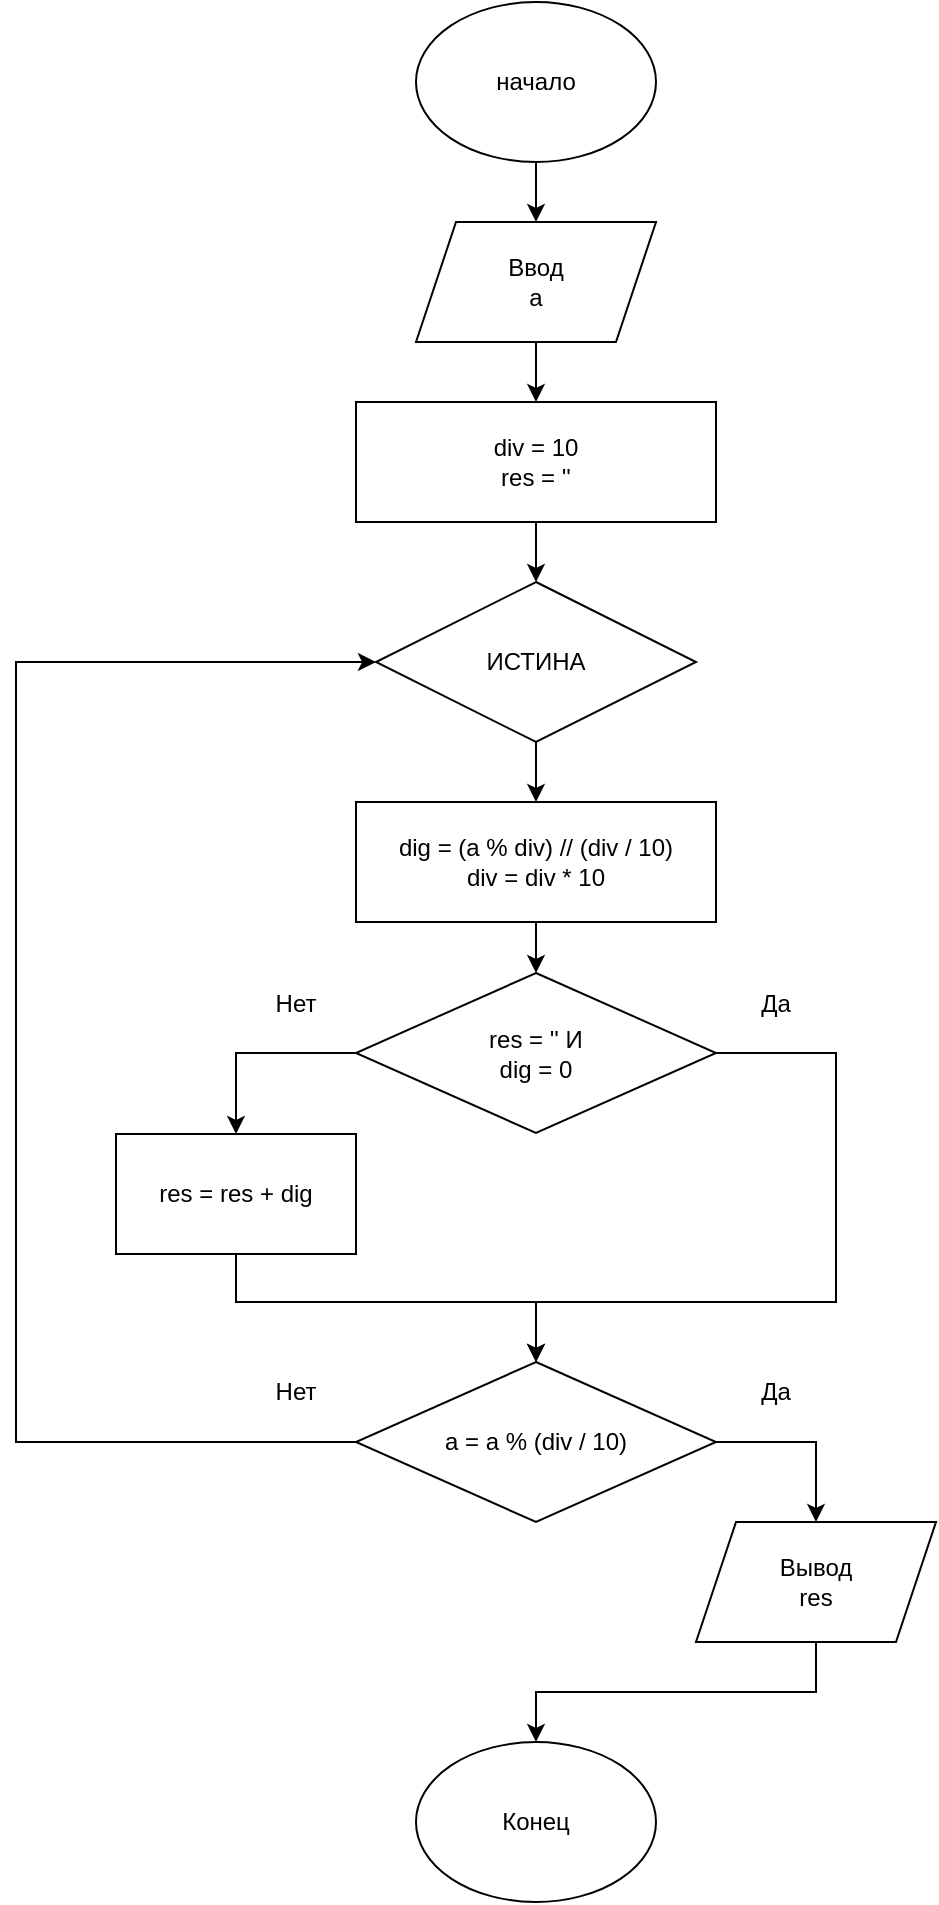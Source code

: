 <mxfile version="17.4.2" type="device"><diagram id="ap_qUzoG_6jc1vVxn7LV" name="Страница 1"><mxGraphModel dx="1102" dy="2194" grid="1" gridSize="10" guides="1" tooltips="1" connect="1" arrows="1" fold="1" page="1" pageScale="1" pageWidth="1654" pageHeight="1169" math="0" shadow="0"><root><mxCell id="0"/><mxCell id="1" parent="0"/><mxCell id="eg7cnTUsSC5JZm2xBTUS-22" value="" style="edgeStyle=orthogonalEdgeStyle;rounded=0;orthogonalLoop=1;jettySize=auto;html=1;" parent="1" source="eg7cnTUsSC5JZm2xBTUS-1" target="eg7cnTUsSC5JZm2xBTUS-2" edge="1"><mxGeometry relative="1" as="geometry"/></mxCell><mxCell id="eg7cnTUsSC5JZm2xBTUS-1" value="начало" style="ellipse;whiteSpace=wrap;html=1;" parent="1" vertex="1"><mxGeometry x="580" y="-1150" width="120" height="80" as="geometry"/></mxCell><mxCell id="eg7cnTUsSC5JZm2xBTUS-23" value="" style="edgeStyle=orthogonalEdgeStyle;rounded=0;orthogonalLoop=1;jettySize=auto;html=1;" parent="1" source="eg7cnTUsSC5JZm2xBTUS-2" target="eg7cnTUsSC5JZm2xBTUS-5" edge="1"><mxGeometry relative="1" as="geometry"/></mxCell><mxCell id="eg7cnTUsSC5JZm2xBTUS-2" value="Ввод&lt;br&gt;a" style="shape=parallelogram;perimeter=parallelogramPerimeter;whiteSpace=wrap;html=1;fixedSize=1;" parent="1" vertex="1"><mxGeometry x="580" y="-1040" width="120" height="60" as="geometry"/></mxCell><mxCell id="eg7cnTUsSC5JZm2xBTUS-28" style="edgeStyle=orthogonalEdgeStyle;rounded=0;orthogonalLoop=1;jettySize=auto;html=1;exitX=0.5;exitY=1;exitDx=0;exitDy=0;entryX=0.5;entryY=0;entryDx=0;entryDy=0;" parent="1" source="eg7cnTUsSC5JZm2xBTUS-4" target="eg7cnTUsSC5JZm2xBTUS-6" edge="1"><mxGeometry relative="1" as="geometry"/></mxCell><mxCell id="eg7cnTUsSC5JZm2xBTUS-4" value="dig = (a % div) // (div / 10)&lt;br&gt;div = div * 10" style="rounded=0;whiteSpace=wrap;html=1;" parent="1" vertex="1"><mxGeometry x="550" y="-750" width="180" height="60" as="geometry"/></mxCell><mxCell id="729iHlL4AvpxvyDKmxQG-2" value="" style="edgeStyle=orthogonalEdgeStyle;rounded=0;orthogonalLoop=1;jettySize=auto;html=1;" edge="1" parent="1" source="eg7cnTUsSC5JZm2xBTUS-5" target="729iHlL4AvpxvyDKmxQG-1"><mxGeometry relative="1" as="geometry"/></mxCell><mxCell id="eg7cnTUsSC5JZm2xBTUS-5" value="div = 10&lt;br&gt;res = ''" style="rounded=0;whiteSpace=wrap;html=1;" parent="1" vertex="1"><mxGeometry x="550" y="-950" width="180" height="60" as="geometry"/></mxCell><mxCell id="uoJjwhG1UTgxvD_5QFUc-3" style="edgeStyle=orthogonalEdgeStyle;rounded=0;orthogonalLoop=1;jettySize=auto;html=1;exitX=0;exitY=0.5;exitDx=0;exitDy=0;entryX=0.5;entryY=0;entryDx=0;entryDy=0;" parent="1" source="eg7cnTUsSC5JZm2xBTUS-6" target="uoJjwhG1UTgxvD_5QFUc-2" edge="1"><mxGeometry relative="1" as="geometry"/></mxCell><mxCell id="uoJjwhG1UTgxvD_5QFUc-6" style="edgeStyle=orthogonalEdgeStyle;rounded=0;orthogonalLoop=1;jettySize=auto;html=1;exitX=1;exitY=0.5;exitDx=0;exitDy=0;entryX=0.5;entryY=0;entryDx=0;entryDy=0;" parent="1" source="eg7cnTUsSC5JZm2xBTUS-6" target="uoJjwhG1UTgxvD_5QFUc-4" edge="1"><mxGeometry relative="1" as="geometry"><mxPoint x="640" y="-480" as="targetPoint"/><Array as="points"><mxPoint x="790" y="-624"/><mxPoint x="790" y="-500"/><mxPoint x="640" y="-500"/></Array></mxGeometry></mxCell><mxCell id="eg7cnTUsSC5JZm2xBTUS-6" value="res = '' И&lt;br&gt;dig = 0" style="rhombus;whiteSpace=wrap;html=1;" parent="1" vertex="1"><mxGeometry x="550" y="-664.5" width="180" height="80" as="geometry"/></mxCell><mxCell id="eg7cnTUsSC5JZm2xBTUS-11" value="Да" style="text;html=1;strokeColor=none;fillColor=none;align=center;verticalAlign=middle;whiteSpace=wrap;rounded=0;" parent="1" vertex="1"><mxGeometry x="730" y="-664.5" width="60" height="30" as="geometry"/></mxCell><mxCell id="eg7cnTUsSC5JZm2xBTUS-12" value="Нет" style="text;html=1;strokeColor=none;fillColor=none;align=center;verticalAlign=middle;whiteSpace=wrap;rounded=0;" parent="1" vertex="1"><mxGeometry x="490" y="-664.5" width="60" height="30" as="geometry"/></mxCell><mxCell id="eg7cnTUsSC5JZm2xBTUS-51" value="Конец" style="ellipse;whiteSpace=wrap;html=1;" parent="1" vertex="1"><mxGeometry x="580" y="-280" width="120" height="80" as="geometry"/></mxCell><mxCell id="uoJjwhG1UTgxvD_5QFUc-5" style="edgeStyle=orthogonalEdgeStyle;rounded=0;orthogonalLoop=1;jettySize=auto;html=1;exitX=0.5;exitY=1;exitDx=0;exitDy=0;entryX=0.5;entryY=0;entryDx=0;entryDy=0;" parent="1" source="uoJjwhG1UTgxvD_5QFUc-2" target="uoJjwhG1UTgxvD_5QFUc-4" edge="1"><mxGeometry relative="1" as="geometry"><Array as="points"><mxPoint x="490" y="-500"/><mxPoint x="640" y="-500"/></Array></mxGeometry></mxCell><mxCell id="uoJjwhG1UTgxvD_5QFUc-2" value="res = res + dig" style="rounded=0;whiteSpace=wrap;html=1;" parent="1" vertex="1"><mxGeometry x="430" y="-584" width="120" height="60" as="geometry"/></mxCell><mxCell id="uoJjwhG1UTgxvD_5QFUc-8" value="" style="edgeStyle=orthogonalEdgeStyle;rounded=0;orthogonalLoop=1;jettySize=auto;html=1;exitX=1;exitY=0.5;exitDx=0;exitDy=0;" parent="1" source="uoJjwhG1UTgxvD_5QFUc-4" target="uoJjwhG1UTgxvD_5QFUc-7" edge="1"><mxGeometry relative="1" as="geometry"/></mxCell><mxCell id="uoJjwhG1UTgxvD_5QFUc-10" style="edgeStyle=orthogonalEdgeStyle;rounded=0;orthogonalLoop=1;jettySize=auto;html=1;exitX=0;exitY=0.5;exitDx=0;exitDy=0;" parent="1" source="uoJjwhG1UTgxvD_5QFUc-4" target="729iHlL4AvpxvyDKmxQG-1" edge="1"><mxGeometry relative="1" as="geometry"><Array as="points"><mxPoint x="380" y="-430"/><mxPoint x="380" y="-820"/></Array><mxPoint x="530" y="-820" as="targetPoint"/></mxGeometry></mxCell><mxCell id="uoJjwhG1UTgxvD_5QFUc-4" value="a = a % (div / 10)" style="rhombus;whiteSpace=wrap;html=1;" parent="1" vertex="1"><mxGeometry x="550" y="-470" width="180" height="80" as="geometry"/></mxCell><mxCell id="uoJjwhG1UTgxvD_5QFUc-9" value="" style="edgeStyle=orthogonalEdgeStyle;rounded=0;orthogonalLoop=1;jettySize=auto;html=1;exitX=0.5;exitY=1;exitDx=0;exitDy=0;" parent="1" source="uoJjwhG1UTgxvD_5QFUc-7" target="eg7cnTUsSC5JZm2xBTUS-51" edge="1"><mxGeometry relative="1" as="geometry"/></mxCell><mxCell id="uoJjwhG1UTgxvD_5QFUc-7" value="Вывод&lt;br&gt;res" style="shape=parallelogram;perimeter=parallelogramPerimeter;whiteSpace=wrap;html=1;fixedSize=1;" parent="1" vertex="1"><mxGeometry x="720" y="-390" width="120" height="60" as="geometry"/></mxCell><mxCell id="uoJjwhG1UTgxvD_5QFUc-11" value="Да" style="text;html=1;strokeColor=none;fillColor=none;align=center;verticalAlign=middle;whiteSpace=wrap;rounded=0;" parent="1" vertex="1"><mxGeometry x="730" y="-470" width="60" height="30" as="geometry"/></mxCell><mxCell id="uoJjwhG1UTgxvD_5QFUc-12" value="Нет" style="text;html=1;strokeColor=none;fillColor=none;align=center;verticalAlign=middle;whiteSpace=wrap;rounded=0;" parent="1" vertex="1"><mxGeometry x="490" y="-470" width="60" height="30" as="geometry"/></mxCell><mxCell id="729iHlL4AvpxvyDKmxQG-4" style="edgeStyle=orthogonalEdgeStyle;rounded=0;orthogonalLoop=1;jettySize=auto;html=1;exitX=0.5;exitY=1;exitDx=0;exitDy=0;entryX=0.5;entryY=0;entryDx=0;entryDy=0;" edge="1" parent="1" source="729iHlL4AvpxvyDKmxQG-1" target="eg7cnTUsSC5JZm2xBTUS-4"><mxGeometry relative="1" as="geometry"/></mxCell><mxCell id="729iHlL4AvpxvyDKmxQG-1" value="ИСТИНА" style="rhombus;whiteSpace=wrap;html=1;" vertex="1" parent="1"><mxGeometry x="560" y="-860" width="160" height="80" as="geometry"/></mxCell></root></mxGraphModel></diagram></mxfile>